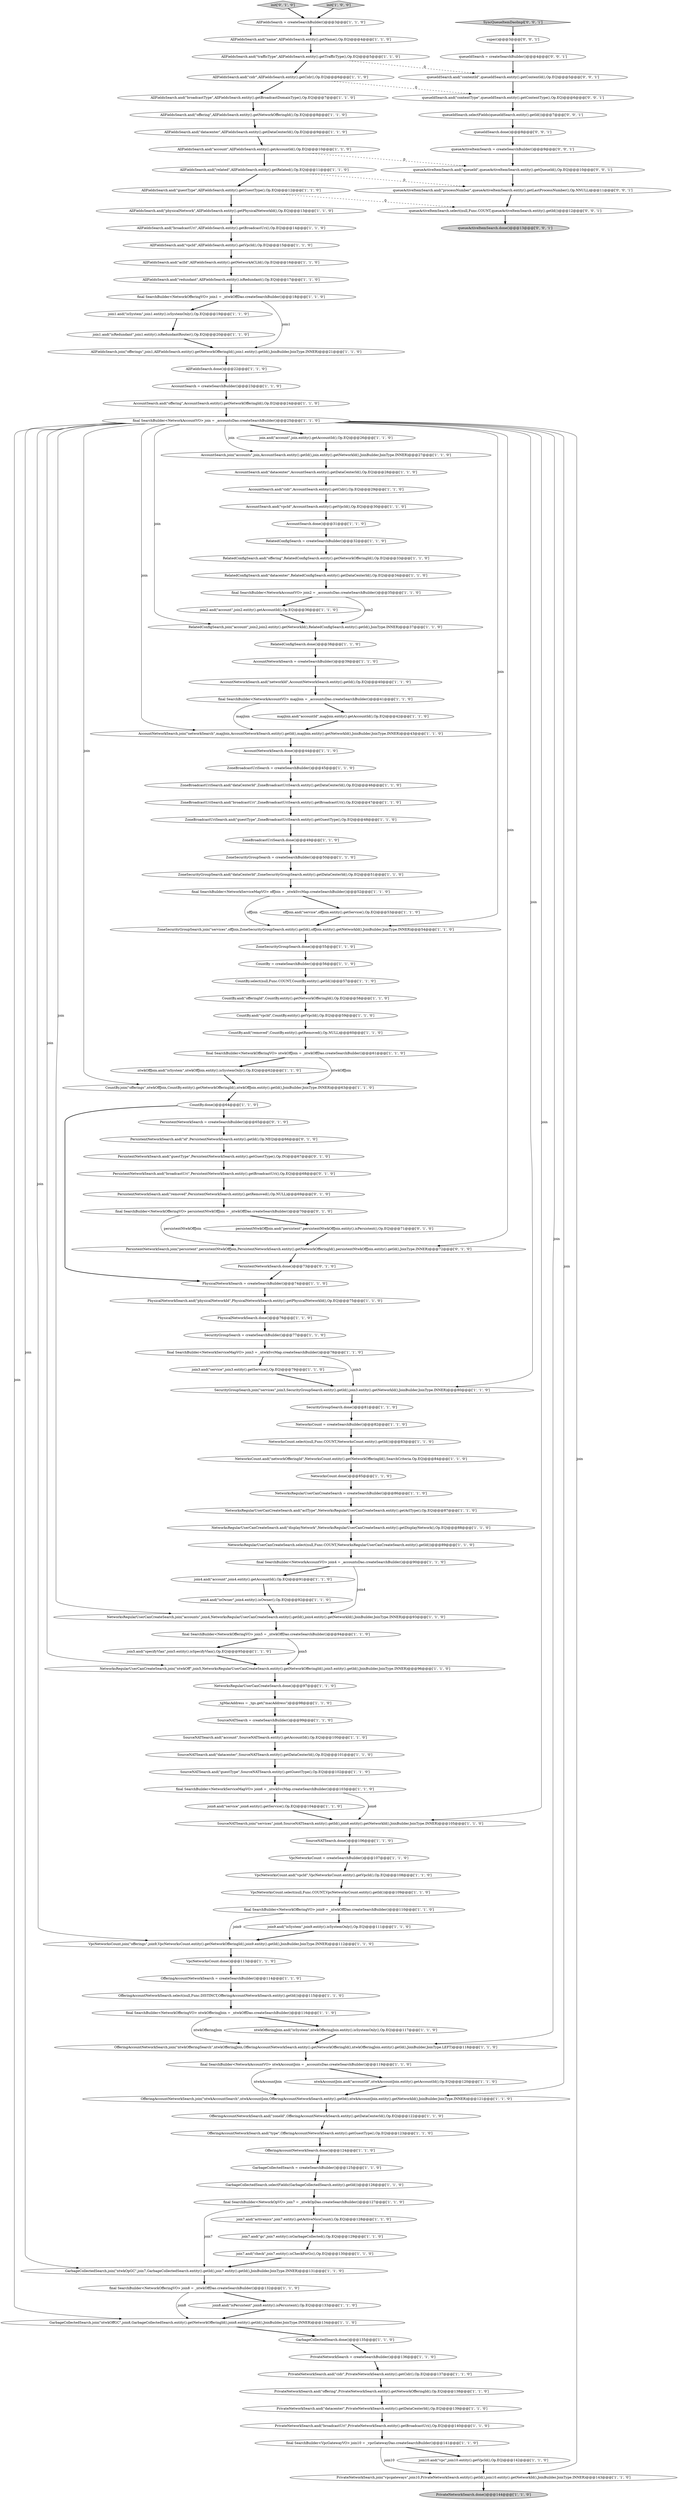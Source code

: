digraph {
3 [style = filled, label = "OfferingAccountNetworkSearch = createSearchBuilder()@@@114@@@['1', '1', '0']", fillcolor = white, shape = ellipse image = "AAA0AAABBB1BBB"];
4 [style = filled, label = "SecurityGroupSearch.join(\"services\",join3,SecurityGroupSearch.entity().getId(),join3.entity().getNetworkId(),JoinBuilder.JoinType.INNER)@@@80@@@['1', '1', '0']", fillcolor = white, shape = ellipse image = "AAA0AAABBB1BBB"];
22 [style = filled, label = "AllFieldsSearch.and(\"physicalNetwork\",AllFieldsSearch.entity().getPhysicalNetworkId(),Op.EQ)@@@13@@@['1', '1', '0']", fillcolor = white, shape = ellipse image = "AAA0AAABBB1BBB"];
139 [style = filled, label = "PersistentNetworkSearch.and(\"broadcastUri\",PersistentNetworkSearch.entity().getBroadcastUri(),Op.EQ)@@@68@@@['0', '1', '0']", fillcolor = white, shape = ellipse image = "AAA1AAABBB2BBB"];
71 [style = filled, label = "SourceNATSearch.and(\"guestType\",SourceNATSearch.entity().getGuestType(),Op.EQ)@@@102@@@['1', '1', '0']", fillcolor = white, shape = ellipse image = "AAA0AAABBB1BBB"];
42 [style = filled, label = "final SearchBuilder<NetworkOfferingVO> join9 = _ntwkOffDao.createSearchBuilder()@@@110@@@['1', '1', '0']", fillcolor = white, shape = ellipse image = "AAA0AAABBB1BBB"];
114 [style = filled, label = "ZoneSecurityGroupSearch.and(\"dataCenterId\",ZoneSecurityGroupSearch.entity().getDataCenterId(),Op.EQ)@@@51@@@['1', '1', '0']", fillcolor = white, shape = ellipse image = "AAA0AAABBB1BBB"];
25 [style = filled, label = "AllFieldsSearch.and(\"broadcastUri\",AllFieldsSearch.entity().getBroadcastUri(),Op.EQ)@@@14@@@['1', '1', '0']", fillcolor = white, shape = ellipse image = "AAA0AAABBB1BBB"];
86 [style = filled, label = "RelatedConfigSearch.join(\"account\",join2,join2.entity().getNetworkId(),RelatedConfigSearch.entity().getId(),JoinType.INNER)@@@37@@@['1', '1', '0']", fillcolor = white, shape = ellipse image = "AAA0AAABBB1BBB"];
111 [style = filled, label = "final SearchBuilder<NetworkAccountVO> mapJoin = _accountsDao.createSearchBuilder()@@@41@@@['1', '1', '0']", fillcolor = white, shape = ellipse image = "AAA0AAABBB1BBB"];
75 [style = filled, label = "ntwkAccountJoin.and(\"accountId\",ntwkAccountJoin.entity().getAccountId(),Op.EQ)@@@120@@@['1', '1', '0']", fillcolor = white, shape = ellipse image = "AAA0AAABBB1BBB"];
78 [style = filled, label = "join4.and(\"account\",join4.entity().getAccountId(),Op.EQ)@@@91@@@['1', '1', '0']", fillcolor = white, shape = ellipse image = "AAA0AAABBB1BBB"];
132 [style = filled, label = "PrivateNetworkSearch.and(\"broadcastUri\",PrivateNetworkSearch.entity().getBroadcastUri(),Op.EQ)@@@140@@@['1', '1', '0']", fillcolor = white, shape = ellipse image = "AAA0AAABBB1BBB"];
143 [style = filled, label = "PersistentNetworkSearch.and(\"id\",PersistentNetworkSearch.entity().getId(),Op.NEQ)@@@66@@@['0', '1', '0']", fillcolor = white, shape = ellipse image = "AAA1AAABBB2BBB"];
109 [style = filled, label = "RelatedConfigSearch.and(\"datacenter\",RelatedConfigSearch.entity().getDataCenterId(),Op.EQ)@@@34@@@['1', '1', '0']", fillcolor = white, shape = ellipse image = "AAA0AAABBB1BBB"];
120 [style = filled, label = "AccountSearch.and(\"datacenter\",AccountSearch.entity().getDataCenterId(),Op.EQ)@@@28@@@['1', '1', '0']", fillcolor = white, shape = ellipse image = "AAA0AAABBB1BBB"];
103 [style = filled, label = "GarbageCollectedSearch.done()@@@135@@@['1', '1', '0']", fillcolor = white, shape = ellipse image = "AAA0AAABBB1BBB"];
104 [style = filled, label = "join8.and(\"isPersistent\",join8.entity().isPersistent(),Op.EQ)@@@133@@@['1', '1', '0']", fillcolor = white, shape = ellipse image = "AAA0AAABBB1BBB"];
126 [style = filled, label = "_tgMacAddress = _tgs.get(\"macAddress\")@@@98@@@['1', '1', '0']", fillcolor = white, shape = ellipse image = "AAA0AAABBB1BBB"];
19 [style = filled, label = "SourceNATSearch = createSearchBuilder()@@@99@@@['1', '1', '0']", fillcolor = white, shape = ellipse image = "AAA0AAABBB1BBB"];
131 [style = filled, label = "join1.and(\"isRedundant\",join1.entity().isRedundantRouter(),Op.EQ)@@@20@@@['1', '1', '0']", fillcolor = white, shape = ellipse image = "AAA0AAABBB1BBB"];
70 [style = filled, label = "final SearchBuilder<NetworkOfferingVO> join1 = _ntwkOffDao.createSearchBuilder()@@@18@@@['1', '1', '0']", fillcolor = white, shape = ellipse image = "AAA0AAABBB1BBB"];
15 [style = filled, label = "ZoneSecurityGroupSearch = createSearchBuilder()@@@50@@@['1', '1', '0']", fillcolor = white, shape = ellipse image = "AAA0AAABBB1BBB"];
96 [style = filled, label = "final SearchBuilder<NetworkOfferingVO> ntwkOffJoin = _ntwkOffDao.createSearchBuilder()@@@61@@@['1', '1', '0']", fillcolor = white, shape = ellipse image = "AAA0AAABBB1BBB"];
37 [style = filled, label = "GarbageCollectedSearch = createSearchBuilder()@@@125@@@['1', '1', '0']", fillcolor = white, shape = ellipse image = "AAA0AAABBB1BBB"];
110 [style = filled, label = "ntwkOfferingJoin.and(\"isSystem\",ntwkOfferingJoin.entity().isSystemOnly(),Op.EQ)@@@117@@@['1', '1', '0']", fillcolor = white, shape = ellipse image = "AAA0AAABBB1BBB"];
61 [style = filled, label = "CountBy.and(\"removed\",CountBy.entity().getRemoved(),Op.NULL)@@@60@@@['1', '1', '0']", fillcolor = white, shape = ellipse image = "AAA0AAABBB1BBB"];
95 [style = filled, label = "AccountSearch.done()@@@31@@@['1', '1', '0']", fillcolor = white, shape = ellipse image = "AAA0AAABBB1BBB"];
74 [style = filled, label = "NetworksCount.and(\"networkOfferingId\",NetworksCount.entity().getNetworkOfferingId(),SearchCriteria.Op.EQ)@@@84@@@['1', '1', '0']", fillcolor = white, shape = ellipse image = "AAA0AAABBB1BBB"];
136 [style = filled, label = "persistentNtwkOffJoin.and(\"persistent\",persistentNtwkOffJoin.entity().isPersistent(),Op.EQ)@@@71@@@['0', '1', '0']", fillcolor = white, shape = ellipse image = "AAA1AAABBB2BBB"];
66 [style = filled, label = "AllFieldsSearch.and(\"broadcastType\",AllFieldsSearch.entity().getBroadcastDomainType(),Op.EQ)@@@7@@@['1', '1', '0']", fillcolor = white, shape = ellipse image = "AAA0AAABBB1BBB"];
101 [style = filled, label = "ZoneBroadcastUriSearch.and(\"broadcastUri\",ZoneBroadcastUriSearch.entity().getBroadcastUri(),Op.EQ)@@@47@@@['1', '1', '0']", fillcolor = white, shape = ellipse image = "AAA0AAABBB1BBB"];
41 [style = filled, label = "SourceNATSearch.and(\"datacenter\",SourceNATSearch.entity().getDataCenterId(),Op.EQ)@@@101@@@['1', '1', '0']", fillcolor = white, shape = ellipse image = "AAA0AAABBB1BBB"];
141 [style = filled, label = "final SearchBuilder<NetworkOfferingVO> persistentNtwkOffJoin = _ntwkOffDao.createSearchBuilder()@@@70@@@['0', '1', '0']", fillcolor = white, shape = ellipse image = "AAA1AAABBB2BBB"];
58 [style = filled, label = "OfferingAccountNetworkSearch.join(\"ntwkOfferingSearch\",ntwkOfferingJoin,OfferingAccountNetworkSearch.entity().getNetworkOfferingId(),ntwkOfferingJoin.entity().getId(),JoinBuilder.JoinType.LEFT)@@@118@@@['1', '1', '0']", fillcolor = white, shape = ellipse image = "AAA0AAABBB1BBB"];
20 [style = filled, label = "OfferingAccountNetworkSearch.and(\"zoneId\",OfferingAccountNetworkSearch.entity().getDataCenterId(),Op.EQ)@@@122@@@['1', '1', '0']", fillcolor = white, shape = ellipse image = "AAA0AAABBB1BBB"];
105 [style = filled, label = "final SearchBuilder<NetworkOfferingVO> join5 = _ntwkOffDao.createSearchBuilder()@@@94@@@['1', '1', '0']", fillcolor = white, shape = ellipse image = "AAA0AAABBB1BBB"];
155 [style = filled, label = "queueActiveItemSearch.and(\"queueId\",queueActiveItemSearch.entity().getQueueId(),Op.EQ)@@@10@@@['0', '0', '1']", fillcolor = white, shape = ellipse image = "AAA0AAABBB3BBB"];
55 [style = filled, label = "OfferingAccountNetworkSearch.done()@@@124@@@['1', '1', '0']", fillcolor = white, shape = ellipse image = "AAA0AAABBB1BBB"];
124 [style = filled, label = "AllFieldsSearch.done()@@@22@@@['1', '1', '0']", fillcolor = white, shape = ellipse image = "AAA0AAABBB1BBB"];
30 [style = filled, label = "PrivateNetworkSearch.and(\"offering\",PrivateNetworkSearch.entity().getNetworkOfferingId(),Op.EQ)@@@138@@@['1', '1', '0']", fillcolor = white, shape = ellipse image = "AAA0AAABBB1BBB"];
135 [style = filled, label = "PersistentNetworkSearch = createSearchBuilder()@@@65@@@['0', '1', '0']", fillcolor = white, shape = ellipse image = "AAA1AAABBB2BBB"];
115 [style = filled, label = "NetworksRegularUserCanCreateSearch.and(\"displayNetwork\",NetworksRegularUserCanCreateSearch.entity().getDisplayNetwork(),Op.EQ)@@@88@@@['1', '1', '0']", fillcolor = white, shape = ellipse image = "AAA0AAABBB1BBB"];
88 [style = filled, label = "PrivateNetworkSearch.and(\"datacenter\",PrivateNetworkSearch.entity().getDataCenterId(),Op.EQ)@@@139@@@['1', '1', '0']", fillcolor = white, shape = ellipse image = "AAA0AAABBB1BBB"];
57 [style = filled, label = "PrivateNetworkSearch.join(\"vpcgateways\",join10,PrivateNetworkSearch.entity().getId(),join10.entity().getNetworkId(),JoinBuilder.JoinType.INNER)@@@143@@@['1', '1', '0']", fillcolor = white, shape = ellipse image = "AAA0AAABBB1BBB"];
134 [style = filled, label = "init['0', '1', '0']", fillcolor = lightgray, shape = diamond image = "AAA0AAABBB2BBB"];
11 [style = filled, label = "final SearchBuilder<NetworkServiceMapVO> offJoin = _ntwkSvcMap.createSearchBuilder()@@@52@@@['1', '1', '0']", fillcolor = white, shape = ellipse image = "AAA0AAABBB1BBB"];
92 [style = filled, label = "init['1', '0', '0']", fillcolor = lightgray, shape = diamond image = "AAA0AAABBB1BBB"];
53 [style = filled, label = "VpcNetworksCount.join(\"offerings\",join9,VpcNetworksCount.entity().getNetworkOfferingId(),join9.entity().getId(),JoinBuilder.JoinType.INNER)@@@112@@@['1', '1', '0']", fillcolor = white, shape = ellipse image = "AAA0AAABBB1BBB"];
52 [style = filled, label = "AccountNetworkSearch = createSearchBuilder()@@@39@@@['1', '1', '0']", fillcolor = white, shape = ellipse image = "AAA0AAABBB1BBB"];
123 [style = filled, label = "final SearchBuilder<NetworkOfferingVO> join8 = _ntwkOffDao.createSearchBuilder()@@@132@@@['1', '1', '0']", fillcolor = white, shape = ellipse image = "AAA0AAABBB1BBB"];
43 [style = filled, label = "AccountSearch.and(\"offering\",AccountSearch.entity().getNetworkOfferingId(),Op.EQ)@@@24@@@['1', '1', '0']", fillcolor = white, shape = ellipse image = "AAA0AAABBB1BBB"];
9 [style = filled, label = "NetworksRegularUserCanCreateSearch = createSearchBuilder()@@@86@@@['1', '1', '0']", fillcolor = white, shape = ellipse image = "AAA0AAABBB1BBB"];
40 [style = filled, label = "final SearchBuilder<NetworkOpVO> join7 = _ntwkOpDao.createSearchBuilder()@@@127@@@['1', '1', '0']", fillcolor = white, shape = ellipse image = "AAA0AAABBB1BBB"];
2 [style = filled, label = "CountBy = createSearchBuilder()@@@56@@@['1', '1', '0']", fillcolor = white, shape = ellipse image = "AAA0AAABBB1BBB"];
35 [style = filled, label = "ZoneBroadcastUriSearch.and(\"dataCenterId\",ZoneBroadcastUriSearch.entity().getDataCenterId(),Op.EQ)@@@46@@@['1', '1', '0']", fillcolor = white, shape = ellipse image = "AAA0AAABBB1BBB"];
122 [style = filled, label = "offJoin.and(\"service\",offJoin.entity().getService(),Op.EQ)@@@53@@@['1', '1', '0']", fillcolor = white, shape = ellipse image = "AAA0AAABBB1BBB"];
83 [style = filled, label = "NetworksRegularUserCanCreateSearch.join(\"accounts\",join4,NetworksRegularUserCanCreateSearch.entity().getId(),join4.entity().getNetworkId(),JoinBuilder.JoinType.INNER)@@@93@@@['1', '1', '0']", fillcolor = white, shape = ellipse image = "AAA0AAABBB1BBB"];
149 [style = filled, label = "queueActiveItemSearch.and(\"processNumber\",queueActiveItemSearch.entity().getLastProcessNumber(),Op.NNULL)@@@11@@@['0', '0', '1']", fillcolor = white, shape = ellipse image = "AAA0AAABBB3BBB"];
63 [style = filled, label = "RelatedConfigSearch.done()@@@38@@@['1', '1', '0']", fillcolor = white, shape = ellipse image = "AAA0AAABBB1BBB"];
65 [style = filled, label = "join1.and(\"isSystem\",join1.entity().isSystemOnly(),Op.EQ)@@@19@@@['1', '1', '0']", fillcolor = white, shape = ellipse image = "AAA0AAABBB1BBB"];
39 [style = filled, label = "NetworksCount.done()@@@85@@@['1', '1', '0']", fillcolor = white, shape = ellipse image = "AAA0AAABBB1BBB"];
33 [style = filled, label = "AllFieldsSearch.and(\"redundant\",AllFieldsSearch.entity().isRedundant(),Op.EQ)@@@17@@@['1', '1', '0']", fillcolor = white, shape = ellipse image = "AAA0AAABBB1BBB"];
94 [style = filled, label = "ZoneSecurityGroupSearch.done()@@@55@@@['1', '1', '0']", fillcolor = white, shape = ellipse image = "AAA0AAABBB1BBB"];
17 [style = filled, label = "AllFieldsSearch.and(\"cidr\",AllFieldsSearch.entity().getCidr(),Op.EQ)@@@6@@@['1', '1', '0']", fillcolor = white, shape = ellipse image = "AAA0AAABBB1BBB"];
5 [style = filled, label = "NetworksCount.select(null,Func.COUNT,NetworksCount.entity().getId())@@@83@@@['1', '1', '0']", fillcolor = white, shape = ellipse image = "AAA0AAABBB1BBB"];
34 [style = filled, label = "AllFieldsSearch.and(\"datacenter\",AllFieldsSearch.entity().getDataCenterId(),Op.EQ)@@@9@@@['1', '1', '0']", fillcolor = white, shape = ellipse image = "AAA0AAABBB1BBB"];
113 [style = filled, label = "AllFieldsSearch.and(\"name\",AllFieldsSearch.entity().getName(),Op.EQ)@@@4@@@['1', '1', '0']", fillcolor = white, shape = ellipse image = "AAA0AAABBB1BBB"];
8 [style = filled, label = "RelatedConfigSearch = createSearchBuilder()@@@32@@@['1', '1', '0']", fillcolor = white, shape = ellipse image = "AAA0AAABBB1BBB"];
80 [style = filled, label = "NetworksCount = createSearchBuilder()@@@82@@@['1', '1', '0']", fillcolor = white, shape = ellipse image = "AAA0AAABBB1BBB"];
146 [style = filled, label = "queueActiveItemSearch.done()@@@13@@@['0', '0', '1']", fillcolor = lightgray, shape = ellipse image = "AAA0AAABBB3BBB"];
54 [style = filled, label = "PhysicalNetworkSearch.and(\"physicalNetworkId\",PhysicalNetworkSearch.entity().getPhysicalNetworkId(),Op.EQ)@@@75@@@['1', '1', '0']", fillcolor = white, shape = ellipse image = "AAA0AAABBB1BBB"];
121 [style = filled, label = "CountBy.done()@@@64@@@['1', '1', '0']", fillcolor = white, shape = ellipse image = "AAA0AAABBB1BBB"];
21 [style = filled, label = "VpcNetworksCount.and(\"vpcId\",VpcNetworksCount.entity().getVpcId(),Op.EQ)@@@108@@@['1', '1', '0']", fillcolor = white, shape = ellipse image = "AAA0AAABBB1BBB"];
49 [style = filled, label = "VpcNetworksCount.done()@@@113@@@['1', '1', '0']", fillcolor = white, shape = ellipse image = "AAA0AAABBB1BBB"];
90 [style = filled, label = "RelatedConfigSearch.and(\"offering\",RelatedConfigSearch.entity().getNetworkOfferingId(),Op.EQ)@@@33@@@['1', '1', '0']", fillcolor = white, shape = ellipse image = "AAA0AAABBB1BBB"];
154 [style = filled, label = "SyncQueueItemDaoImpl['0', '0', '1']", fillcolor = lightgray, shape = diamond image = "AAA0AAABBB3BBB"];
6 [style = filled, label = "AllFieldsSearch.and(\"related\",AllFieldsSearch.entity().getRelated(),Op.EQ)@@@11@@@['1', '1', '0']", fillcolor = white, shape = ellipse image = "AAA0AAABBB1BBB"];
23 [style = filled, label = "PhysicalNetworkSearch.done()@@@76@@@['1', '1', '0']", fillcolor = white, shape = ellipse image = "AAA0AAABBB1BBB"];
76 [style = filled, label = "GarbageCollectedSearch.selectFields(GarbageCollectedSearch.entity().getId())@@@126@@@['1', '1', '0']", fillcolor = white, shape = ellipse image = "AAA0AAABBB1BBB"];
38 [style = filled, label = "NetworksRegularUserCanCreateSearch.done()@@@97@@@['1', '1', '0']", fillcolor = white, shape = ellipse image = "AAA0AAABBB1BBB"];
29 [style = filled, label = "CountBy.and(\"vpcId\",CountBy.entity().getVpcId(),Op.EQ)@@@59@@@['1', '1', '0']", fillcolor = white, shape = ellipse image = "AAA0AAABBB1BBB"];
14 [style = filled, label = "AllFieldsSearch.and(\"guestType\",AllFieldsSearch.entity().getGuestType(),Op.EQ)@@@12@@@['1', '1', '0']", fillcolor = white, shape = ellipse image = "AAA0AAABBB1BBB"];
99 [style = filled, label = "join.and(\"account\",join.entity().getAccountId(),Op.EQ)@@@26@@@['1', '1', '0']", fillcolor = white, shape = ellipse image = "AAA0AAABBB1BBB"];
97 [style = filled, label = "SourceNATSearch.join(\"services\",join6,SourceNATSearch.entity().getId(),join6.entity().getNetworkId(),JoinBuilder.JoinType.INNER)@@@105@@@['1', '1', '0']", fillcolor = white, shape = ellipse image = "AAA0AAABBB1BBB"];
147 [style = filled, label = "super()@@@3@@@['0', '0', '1']", fillcolor = white, shape = ellipse image = "AAA0AAABBB3BBB"];
18 [style = filled, label = "final SearchBuilder<NetworkServiceMapVO> join6 = _ntwkSvcMap.createSearchBuilder()@@@103@@@['1', '1', '0']", fillcolor = white, shape = ellipse image = "AAA0AAABBB1BBB"];
56 [style = filled, label = "join10.and(\"vpc\",join10.entity().getVpcId(),Op.EQ)@@@142@@@['1', '1', '0']", fillcolor = white, shape = ellipse image = "AAA0AAABBB1BBB"];
24 [style = filled, label = "SecurityGroupSearch.done()@@@81@@@['1', '1', '0']", fillcolor = white, shape = ellipse image = "AAA0AAABBB1BBB"];
28 [style = filled, label = "join5.and(\"specifyVlan\",join5.entity().isSpecifyVlan(),Op.EQ)@@@95@@@['1', '1', '0']", fillcolor = white, shape = ellipse image = "AAA0AAABBB1BBB"];
102 [style = filled, label = "join2.and(\"account\",join2.entity().getAccountId(),Op.EQ)@@@36@@@['1', '1', '0']", fillcolor = white, shape = ellipse image = "AAA0AAABBB1BBB"];
148 [style = filled, label = "queueActiveItemSearch.select(null,Func.COUNT,queueActiveItemSearch.entity().getId())@@@12@@@['0', '0', '1']", fillcolor = white, shape = ellipse image = "AAA0AAABBB3BBB"];
16 [style = filled, label = "join7.and(\"check\",join7.entity().isCheckForGc(),Op.EQ)@@@130@@@['1', '1', '0']", fillcolor = white, shape = ellipse image = "AAA0AAABBB1BBB"];
93 [style = filled, label = "AccountNetworkSearch.join(\"networkSearch\",mapJoin,AccountNetworkSearch.entity().getId(),mapJoin.entity().getNetworkId(),JoinBuilder.JoinType.INNER)@@@43@@@['1', '1', '0']", fillcolor = white, shape = ellipse image = "AAA0AAABBB1BBB"];
59 [style = filled, label = "join4.and(\"isOwner\",join4.entity().isOwner(),Op.EQ)@@@92@@@['1', '1', '0']", fillcolor = white, shape = ellipse image = "AAA0AAABBB1BBB"];
106 [style = filled, label = "GarbageCollectedSearch.join(\"ntwkOffGC\",join8,GarbageCollectedSearch.entity().getNetworkOfferingId(),join8.entity().getId(),JoinBuilder.JoinType.INNER)@@@134@@@['1', '1', '0']", fillcolor = white, shape = ellipse image = "AAA0AAABBB1BBB"];
87 [style = filled, label = "join3.and(\"service\",join3.entity().getService(),Op.EQ)@@@79@@@['1', '1', '0']", fillcolor = white, shape = ellipse image = "AAA0AAABBB1BBB"];
107 [style = filled, label = "final SearchBuilder<NetworkAccountVO> join4 = _accountsDao.createSearchBuilder()@@@90@@@['1', '1', '0']", fillcolor = white, shape = ellipse image = "AAA0AAABBB1BBB"];
129 [style = filled, label = "NetworksRegularUserCanCreateSearch.select(null,Func.COUNT,NetworksRegularUserCanCreateSearch.entity().getId())@@@89@@@['1', '1', '0']", fillcolor = white, shape = ellipse image = "AAA0AAABBB1BBB"];
153 [style = filled, label = "queueIdSearch.and(\"contentType\",queueIdSearch.entity().getContentType(),Op.EQ)@@@6@@@['0', '0', '1']", fillcolor = white, shape = ellipse image = "AAA0AAABBB3BBB"];
13 [style = filled, label = "AllFieldsSearch.and(\"account\",AllFieldsSearch.entity().getAccountId(),Op.EQ)@@@10@@@['1', '1', '0']", fillcolor = white, shape = ellipse image = "AAA0AAABBB1BBB"];
46 [style = filled, label = "final SearchBuilder<NetworkServiceMapVO> join3 = _ntwkSvcMap.createSearchBuilder()@@@78@@@['1', '1', '0']", fillcolor = white, shape = ellipse image = "AAA0AAABBB1BBB"];
145 [style = filled, label = "queueActiveItemSearch = createSearchBuilder()@@@9@@@['0', '0', '1']", fillcolor = white, shape = ellipse image = "AAA0AAABBB3BBB"];
79 [style = filled, label = "CountBy.select(null,Func.COUNT,CountBy.entity().getId())@@@57@@@['1', '1', '0']", fillcolor = white, shape = ellipse image = "AAA0AAABBB1BBB"];
68 [style = filled, label = "OfferingAccountNetworkSearch.and(\"type\",OfferingAccountNetworkSearch.entity().getGuestType(),Op.EQ)@@@123@@@['1', '1', '0']", fillcolor = white, shape = ellipse image = "AAA0AAABBB1BBB"];
31 [style = filled, label = "AllFieldsSearch.and(\"offering\",AllFieldsSearch.entity().getNetworkOfferingId(),Op.EQ)@@@8@@@['1', '1', '0']", fillcolor = white, shape = ellipse image = "AAA0AAABBB1BBB"];
100 [style = filled, label = "SourceNATSearch.and(\"account\",SourceNATSearch.entity().getAccountId(),Op.EQ)@@@100@@@['1', '1', '0']", fillcolor = white, shape = ellipse image = "AAA0AAABBB1BBB"];
125 [style = filled, label = "ZoneBroadcastUriSearch = createSearchBuilder()@@@45@@@['1', '1', '0']", fillcolor = white, shape = ellipse image = "AAA0AAABBB1BBB"];
128 [style = filled, label = "join7.and(\"activenics\",join7.entity().getActiveNicsCount(),Op.EQ)@@@128@@@['1', '1', '0']", fillcolor = white, shape = ellipse image = "AAA0AAABBB1BBB"];
130 [style = filled, label = "SourceNATSearch.done()@@@106@@@['1', '1', '0']", fillcolor = white, shape = ellipse image = "AAA0AAABBB1BBB"];
85 [style = filled, label = "ZoneSecurityGroupSearch.join(\"services\",offJoin,ZoneSecurityGroupSearch.entity().getId(),offJoin.entity().getNetworkId(),JoinBuilder.JoinType.INNER)@@@54@@@['1', '1', '0']", fillcolor = white, shape = ellipse image = "AAA0AAABBB1BBB"];
137 [style = filled, label = "PersistentNetworkSearch.done()@@@73@@@['0', '1', '0']", fillcolor = white, shape = ellipse image = "AAA1AAABBB2BBB"];
152 [style = filled, label = "queueIdSearch.and(\"contentId\",queueIdSearch.entity().getContentId(),Op.EQ)@@@5@@@['0', '0', '1']", fillcolor = white, shape = ellipse image = "AAA0AAABBB3BBB"];
26 [style = filled, label = "NetworksRegularUserCanCreateSearch.join(\"ntwkOff\",join5,NetworksRegularUserCanCreateSearch.entity().getNetworkOfferingId(),join5.entity().getId(),JoinBuilder.JoinType.INNER)@@@96@@@['1', '1', '0']", fillcolor = white, shape = ellipse image = "AAA0AAABBB1BBB"];
91 [style = filled, label = "final SearchBuilder<NetworkOfferingVO> ntwkOfferingJoin = _ntwkOffDao.createSearchBuilder()@@@116@@@['1', '1', '0']", fillcolor = white, shape = ellipse image = "AAA0AAABBB1BBB"];
10 [style = filled, label = "join9.and(\"isSystem\",join9.entity().isSystemOnly(),Op.EQ)@@@111@@@['1', '1', '0']", fillcolor = white, shape = ellipse image = "AAA0AAABBB1BBB"];
150 [style = filled, label = "queueIdSearch.done()@@@8@@@['0', '0', '1']", fillcolor = white, shape = ellipse image = "AAA0AAABBB3BBB"];
51 [style = filled, label = "AllFieldsSearch.and(\"vpcId\",AllFieldsSearch.entity().getVpcId(),Op.EQ)@@@15@@@['1', '1', '0']", fillcolor = white, shape = ellipse image = "AAA0AAABBB1BBB"];
45 [style = filled, label = "PrivateNetworkSearch.and(\"cidr\",PrivateNetworkSearch.entity().getCidr(),Op.EQ)@@@137@@@['1', '1', '0']", fillcolor = white, shape = ellipse image = "AAA0AAABBB1BBB"];
12 [style = filled, label = "CountBy.join(\"offerings\",ntwkOffJoin,CountBy.entity().getNetworkOfferingId(),ntwkOffJoin.entity().getId(),JoinBuilder.JoinType.INNER)@@@63@@@['1', '1', '0']", fillcolor = white, shape = ellipse image = "AAA0AAABBB1BBB"];
64 [style = filled, label = "GarbageCollectedSearch.join(\"ntwkOpGC\",join7,GarbageCollectedSearch.entity().getId(),join7.entity().getId(),JoinBuilder.JoinType.INNER)@@@131@@@['1', '1', '0']", fillcolor = white, shape = ellipse image = "AAA0AAABBB1BBB"];
112 [style = filled, label = "OfferingAccountNetworkSearch.select(null,Func.DISTINCT,OfferingAccountNetworkSearch.entity().getId())@@@115@@@['1', '1', '0']", fillcolor = white, shape = ellipse image = "AAA0AAABBB1BBB"];
1 [style = filled, label = "AccountNetworkSearch.and(\"networkId\",AccountNetworkSearch.entity().getId(),Op.EQ)@@@40@@@['1', '1', '0']", fillcolor = white, shape = ellipse image = "AAA0AAABBB1BBB"];
73 [style = filled, label = "AccountSearch.and(\"vpcId\",AccountSearch.entity().getVpcId(),Op.EQ)@@@30@@@['1', '1', '0']", fillcolor = white, shape = ellipse image = "AAA0AAABBB1BBB"];
32 [style = filled, label = "AllFieldsSearch.and(\"aclId\",AllFieldsSearch.entity().getNetworkACLId(),Op.EQ)@@@16@@@['1', '1', '0']", fillcolor = white, shape = ellipse image = "AAA0AAABBB1BBB"];
60 [style = filled, label = "join7.and(\"gc\",join7.entity().isGarbageCollected(),Op.EQ)@@@129@@@['1', '1', '0']", fillcolor = white, shape = ellipse image = "AAA0AAABBB1BBB"];
117 [style = filled, label = "final SearchBuilder<NetworkAccountVO> join2 = _accountsDao.createSearchBuilder()@@@35@@@['1', '1', '0']", fillcolor = white, shape = ellipse image = "AAA0AAABBB1BBB"];
81 [style = filled, label = "PhysicalNetworkSearch = createSearchBuilder()@@@74@@@['1', '1', '0']", fillcolor = white, shape = ellipse image = "AAA0AAABBB1BBB"];
77 [style = filled, label = "OfferingAccountNetworkSearch.join(\"ntwkAccountSearch\",ntwkAccountJoin,OfferingAccountNetworkSearch.entity().getId(),ntwkAccountJoin.entity().getNetworkId(),JoinBuilder.JoinType.INNER)@@@121@@@['1', '1', '0']", fillcolor = white, shape = ellipse image = "AAA0AAABBB1BBB"];
89 [style = filled, label = "final SearchBuilder<NetworkAccountVO> join = _accountsDao.createSearchBuilder()@@@25@@@['1', '1', '0']", fillcolor = white, shape = ellipse image = "AAA0AAABBB1BBB"];
0 [style = filled, label = "PrivateNetworkSearch.done()@@@144@@@['1', '1', '0']", fillcolor = lightgray, shape = ellipse image = "AAA0AAABBB1BBB"];
98 [style = filled, label = "final SearchBuilder<VpcGatewayVO> join10 = _vpcGatewayDao.createSearchBuilder()@@@141@@@['1', '1', '0']", fillcolor = white, shape = ellipse image = "AAA0AAABBB1BBB"];
108 [style = filled, label = "ntwkOffJoin.and(\"isSystem\",ntwkOffJoin.entity().isSystemOnly(),Op.EQ)@@@62@@@['1', '1', '0']", fillcolor = white, shape = ellipse image = "AAA0AAABBB1BBB"];
142 [style = filled, label = "PersistentNetworkSearch.and(\"guestType\",PersistentNetworkSearch.entity().getGuestType(),Op.IN)@@@67@@@['0', '1', '0']", fillcolor = white, shape = ellipse image = "AAA1AAABBB2BBB"];
27 [style = filled, label = "PrivateNetworkSearch = createSearchBuilder()@@@136@@@['1', '1', '0']", fillcolor = white, shape = ellipse image = "AAA0AAABBB1BBB"];
84 [style = filled, label = "SecurityGroupSearch = createSearchBuilder()@@@77@@@['1', '1', '0']", fillcolor = white, shape = ellipse image = "AAA0AAABBB1BBB"];
50 [style = filled, label = "AllFieldsSearch.and(\"trafficType\",AllFieldsSearch.entity().getTrafficType(),Op.EQ)@@@5@@@['1', '1', '0']", fillcolor = white, shape = ellipse image = "AAA0AAABBB1BBB"];
118 [style = filled, label = "final SearchBuilder<NetworkAccountVO> ntwkAccountJoin = _accountsDao.createSearchBuilder()@@@119@@@['1', '1', '0']", fillcolor = white, shape = ellipse image = "AAA0AAABBB1BBB"];
140 [style = filled, label = "PersistentNetworkSearch.join(\"persistent\",persistentNtwkOffJoin,PersistentNetworkSearch.entity().getNetworkOfferingId(),persistentNtwkOffJoin.entity().getId(),JoinType.INNER)@@@72@@@['0', '1', '0']", fillcolor = white, shape = ellipse image = "AAA1AAABBB2BBB"];
127 [style = filled, label = "join6.and(\"service\",join6.entity().getService(),Op.EQ)@@@104@@@['1', '1', '0']", fillcolor = white, shape = ellipse image = "AAA0AAABBB1BBB"];
133 [style = filled, label = "mapJoin.and(\"accountId\",mapJoin.entity().getAccountId(),Op.EQ)@@@42@@@['1', '1', '0']", fillcolor = white, shape = ellipse image = "AAA0AAABBB1BBB"];
116 [style = filled, label = "VpcNetworksCount = createSearchBuilder()@@@107@@@['1', '1', '0']", fillcolor = white, shape = ellipse image = "AAA0AAABBB1BBB"];
144 [style = filled, label = "queueIdSearch.selectFields(queueIdSearch.entity().getId())@@@7@@@['0', '0', '1']", fillcolor = white, shape = ellipse image = "AAA0AAABBB3BBB"];
119 [style = filled, label = "ZoneBroadcastUriSearch.done()@@@49@@@['1', '1', '0']", fillcolor = white, shape = ellipse image = "AAA0AAABBB1BBB"];
44 [style = filled, label = "VpcNetworksCount.select(null,Func.COUNT,VpcNetworksCount.entity().getId())@@@109@@@['1', '1', '0']", fillcolor = white, shape = ellipse image = "AAA0AAABBB1BBB"];
82 [style = filled, label = "AllFieldsSearch = createSearchBuilder()@@@3@@@['1', '1', '0']", fillcolor = white, shape = ellipse image = "AAA0AAABBB1BBB"];
67 [style = filled, label = "AccountSearch = createSearchBuilder()@@@23@@@['1', '1', '0']", fillcolor = white, shape = ellipse image = "AAA0AAABBB1BBB"];
138 [style = filled, label = "PersistentNetworkSearch.and(\"removed\",PersistentNetworkSearch.entity().getRemoved(),Op.NULL)@@@69@@@['0', '1', '0']", fillcolor = white, shape = ellipse image = "AAA1AAABBB2BBB"];
151 [style = filled, label = "queueIdSearch = createSearchBuilder()@@@4@@@['0', '0', '1']", fillcolor = white, shape = ellipse image = "AAA0AAABBB3BBB"];
72 [style = filled, label = "AllFieldsSearch.join(\"offerings\",join1,AllFieldsSearch.entity().getNetworkOfferingId(),join1.entity().getId(),JoinBuilder.JoinType.INNER)@@@21@@@['1', '1', '0']", fillcolor = white, shape = ellipse image = "AAA0AAABBB1BBB"];
7 [style = filled, label = "AccountSearch.join(\"accounts\",join,AccountSearch.entity().getId(),join.entity().getNetworkId(),JoinBuilder.JoinType.INNER)@@@27@@@['1', '1', '0']", fillcolor = white, shape = ellipse image = "AAA0AAABBB1BBB"];
36 [style = filled, label = "ZoneBroadcastUriSearch.and(\"guestType\",ZoneBroadcastUriSearch.entity().getGuestType(),Op.EQ)@@@48@@@['1', '1', '0']", fillcolor = white, shape = ellipse image = "AAA0AAABBB1BBB"];
48 [style = filled, label = "CountBy.and(\"offeringId\",CountBy.entity().getNetworkOfferingId(),Op.EQ)@@@58@@@['1', '1', '0']", fillcolor = white, shape = ellipse image = "AAA0AAABBB1BBB"];
47 [style = filled, label = "AccountNetworkSearch.done()@@@44@@@['1', '1', '0']", fillcolor = white, shape = ellipse image = "AAA0AAABBB1BBB"];
69 [style = filled, label = "AccountSearch.and(\"cidr\",AccountSearch.entity().getCidr(),Op.EQ)@@@29@@@['1', '1', '0']", fillcolor = white, shape = ellipse image = "AAA0AAABBB1BBB"];
62 [style = filled, label = "NetworksRegularUserCanCreateSearch.and(\"aclType\",NetworksRegularUserCanCreateSearch.entity().getAclType(),Op.EQ)@@@87@@@['1', '1', '0']", fillcolor = white, shape = ellipse image = "AAA0AAABBB1BBB"];
131->72 [style = bold, label=""];
18->127 [style = bold, label=""];
26->38 [style = bold, label=""];
44->42 [style = bold, label=""];
2->79 [style = bold, label=""];
59->83 [style = bold, label=""];
95->8 [style = bold, label=""];
70->65 [style = bold, label=""];
1->111 [style = bold, label=""];
36->119 [style = bold, label=""];
60->16 [style = bold, label=""];
28->26 [style = bold, label=""];
7->120 [style = bold, label=""];
13->6 [style = bold, label=""];
62->115 [style = bold, label=""];
92->82 [style = bold, label=""];
144->150 [style = bold, label=""];
46->87 [style = bold, label=""];
113->50 [style = bold, label=""];
73->95 [style = bold, label=""];
49->3 [style = bold, label=""];
4->24 [style = bold, label=""];
70->72 [style = solid, label="join1"];
43->89 [style = bold, label=""];
141->136 [style = bold, label=""];
47->125 [style = bold, label=""];
41->71 [style = bold, label=""];
61->96 [style = bold, label=""];
55->37 [style = bold, label=""];
147->151 [style = bold, label=""];
13->155 [style = dashed, label="0"];
89->99 [style = bold, label=""];
129->107 [style = bold, label=""];
125->35 [style = bold, label=""];
142->139 [style = bold, label=""];
21->44 [style = bold, label=""];
118->75 [style = bold, label=""];
31->34 [style = bold, label=""];
29->61 [style = bold, label=""];
104->106 [style = bold, label=""];
155->149 [style = bold, label=""];
11->85 [style = solid, label="offJoin"];
50->17 [style = bold, label=""];
14->148 [style = dashed, label="0"];
100->41 [style = bold, label=""];
42->10 [style = bold, label=""];
19->100 [style = bold, label=""];
33->70 [style = bold, label=""];
139->138 [style = bold, label=""];
24->80 [style = bold, label=""];
89->64 [style = solid, label="join"];
85->94 [style = bold, label=""];
30->88 [style = bold, label=""];
138->141 [style = bold, label=""];
89->58 [style = solid, label="join"];
123->106 [style = solid, label="join8"];
35->101 [style = bold, label=""];
89->106 [style = solid, label="join"];
98->57 [style = solid, label="join10"];
107->83 [style = solid, label="join4"];
15->114 [style = bold, label=""];
89->93 [style = solid, label="join"];
58->118 [style = bold, label=""];
130->116 [style = bold, label=""];
57->0 [style = bold, label=""];
82->113 [style = bold, label=""];
94->2 [style = bold, label=""];
71->18 [style = bold, label=""];
72->124 [style = bold, label=""];
66->31 [style = bold, label=""];
6->14 [style = bold, label=""];
77->20 [style = bold, label=""];
122->85 [style = bold, label=""];
3->112 [style = bold, label=""];
22->25 [style = bold, label=""];
141->140 [style = solid, label="persistentNtwkOffJoin"];
96->12 [style = solid, label="ntwkOffJoin"];
86->63 [style = bold, label=""];
42->53 [style = solid, label="join9"];
80->5 [style = bold, label=""];
110->58 [style = bold, label=""];
105->28 [style = bold, label=""];
20->68 [style = bold, label=""];
145->155 [style = bold, label=""];
32->33 [style = bold, label=""];
27->45 [style = bold, label=""];
89->83 [style = solid, label="join"];
151->152 [style = bold, label=""];
14->22 [style = bold, label=""];
34->13 [style = bold, label=""];
108->12 [style = bold, label=""];
64->123 [style = bold, label=""];
89->86 [style = solid, label="join"];
12->121 [style = bold, label=""];
78->59 [style = bold, label=""];
135->143 [style = bold, label=""];
91->58 [style = solid, label="ntwkOfferingJoin"];
53->49 [style = bold, label=""];
133->93 [style = bold, label=""];
52->1 [style = bold, label=""];
112->91 [style = bold, label=""];
154->147 [style = bold, label=""];
91->110 [style = bold, label=""];
45->30 [style = bold, label=""];
134->82 [style = bold, label=""];
109->117 [style = bold, label=""];
89->97 [style = solid, label="join"];
69->73 [style = bold, label=""];
90->109 [style = bold, label=""];
89->12 [style = solid, label="join"];
81->54 [style = bold, label=""];
152->153 [style = bold, label=""];
97->130 [style = bold, label=""];
140->137 [style = bold, label=""];
40->128 [style = bold, label=""];
128->60 [style = bold, label=""];
17->66 [style = bold, label=""];
136->140 [style = bold, label=""];
111->133 [style = bold, label=""];
11->122 [style = bold, label=""];
121->81 [style = bold, label=""];
111->93 [style = solid, label="mapJoin"];
148->146 [style = bold, label=""];
65->131 [style = bold, label=""];
39->9 [style = bold, label=""];
68->55 [style = bold, label=""];
87->4 [style = bold, label=""];
120->69 [style = bold, label=""];
48->29 [style = bold, label=""];
124->67 [style = bold, label=""];
89->4 [style = solid, label="join"];
23->84 [style = bold, label=""];
40->64 [style = solid, label="join7"];
93->47 [style = bold, label=""];
88->132 [style = bold, label=""];
25->51 [style = bold, label=""];
89->7 [style = solid, label="join"];
89->85 [style = solid, label="join"];
37->76 [style = bold, label=""];
16->64 [style = bold, label=""];
5->74 [style = bold, label=""];
17->153 [style = dashed, label="0"];
89->57 [style = solid, label="join"];
9->62 [style = bold, label=""];
103->27 [style = bold, label=""];
51->32 [style = bold, label=""];
99->7 [style = bold, label=""];
38->126 [style = bold, label=""];
89->53 [style = solid, label="join"];
143->142 [style = bold, label=""];
126->19 [style = bold, label=""];
96->108 [style = bold, label=""];
83->105 [style = bold, label=""];
102->86 [style = bold, label=""];
116->21 [style = bold, label=""];
50->152 [style = dashed, label="0"];
117->102 [style = bold, label=""];
89->77 [style = solid, label="join"];
18->97 [style = solid, label="join6"];
98->56 [style = bold, label=""];
89->26 [style = solid, label="join"];
6->149 [style = dashed, label="0"];
63->52 [style = bold, label=""];
76->40 [style = bold, label=""];
56->57 [style = bold, label=""];
150->145 [style = bold, label=""];
10->53 [style = bold, label=""];
67->43 [style = bold, label=""];
106->103 [style = bold, label=""];
119->15 [style = bold, label=""];
74->39 [style = bold, label=""];
79->48 [style = bold, label=""];
54->23 [style = bold, label=""];
127->97 [style = bold, label=""];
114->11 [style = bold, label=""];
115->129 [style = bold, label=""];
132->98 [style = bold, label=""];
121->135 [style = bold, label=""];
84->46 [style = bold, label=""];
153->144 [style = bold, label=""];
101->36 [style = bold, label=""];
89->140 [style = solid, label="join"];
46->4 [style = solid, label="join3"];
149->148 [style = bold, label=""];
123->104 [style = bold, label=""];
117->86 [style = solid, label="join2"];
137->81 [style = bold, label=""];
105->26 [style = solid, label="join5"];
75->77 [style = bold, label=""];
118->77 [style = solid, label="ntwkAccountJoin"];
8->90 [style = bold, label=""];
107->78 [style = bold, label=""];
}
